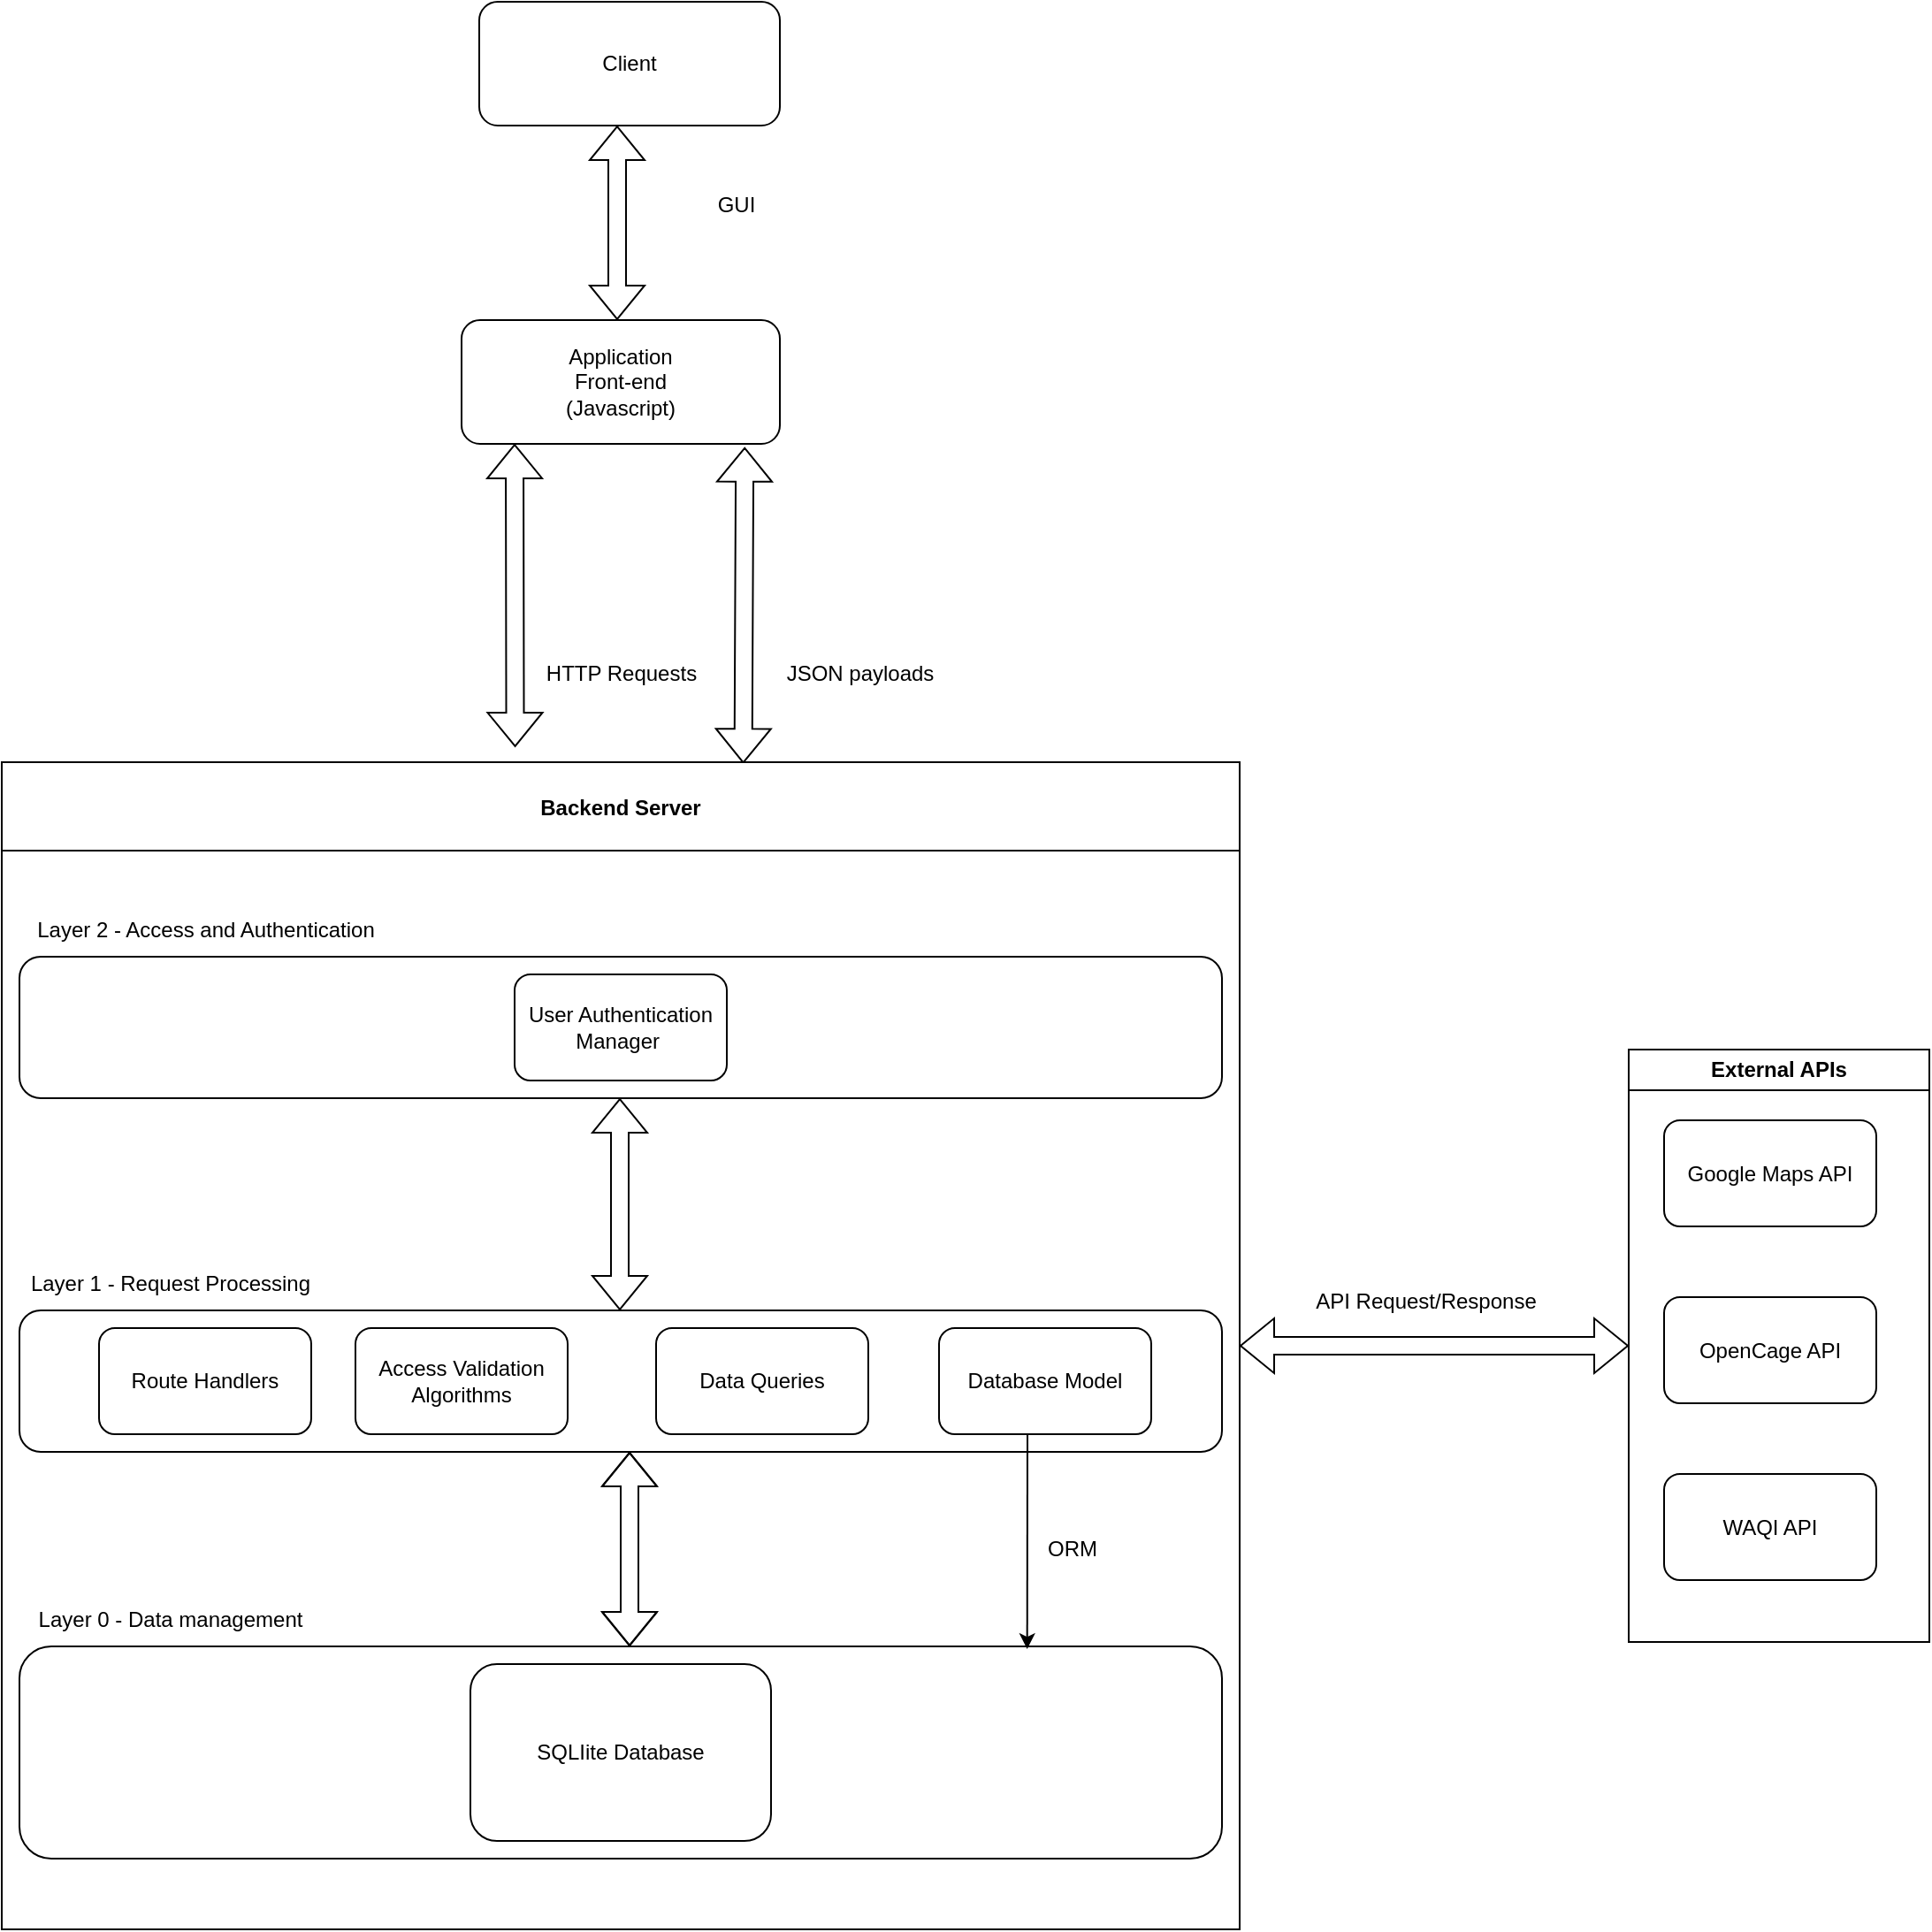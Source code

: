 <mxfile version="24.4.4" type="device">
  <diagram name="Page-1" id="l4NAzQf3xxqVbW3p7KGq">
    <mxGraphModel dx="1802" dy="810" grid="1" gridSize="10" guides="1" tooltips="1" connect="1" arrows="1" fold="1" page="1" pageScale="1" pageWidth="850" pageHeight="1100" math="0" shadow="0">
      <root>
        <mxCell id="0" />
        <mxCell id="1" parent="0" />
        <mxCell id="Z3_i2NRccKrf3r-lC7WM-1" value="Client" style="rounded=1;whiteSpace=wrap;html=1;" parent="1" vertex="1">
          <mxGeometry x="540" y="280" width="170" height="70" as="geometry" />
        </mxCell>
        <mxCell id="Z3_i2NRccKrf3r-lC7WM-4" value="&lt;div&gt;Application&lt;/div&gt;&lt;div&gt;Front-end&lt;/div&gt;&lt;div&gt;(Javascript)&lt;/div&gt;" style="rounded=1;whiteSpace=wrap;html=1;" parent="1" vertex="1">
          <mxGeometry x="530" y="460" width="180" height="70" as="geometry" />
        </mxCell>
        <mxCell id="Z3_i2NRccKrf3r-lC7WM-9" value="GUI" style="text;html=1;align=center;verticalAlign=middle;resizable=0;points=[];autosize=1;strokeColor=none;fillColor=none;" parent="1" vertex="1">
          <mxGeometry x="665" y="380" width="40" height="30" as="geometry" />
        </mxCell>
        <mxCell id="Z3_i2NRccKrf3r-lC7WM-11" value="" style="shape=flexArrow;endArrow=classic;startArrow=classic;html=1;rounded=0;entryX=0.099;entryY=0.025;entryDx=0;entryDy=0;entryPerimeter=0;" parent="1" edge="1">
          <mxGeometry width="100" height="100" relative="1" as="geometry">
            <mxPoint x="560" y="530" as="sourcePoint" />
            <mxPoint x="560.29" y="701.5" as="targetPoint" />
          </mxGeometry>
        </mxCell>
        <mxCell id="Z3_i2NRccKrf3r-lC7WM-12" value="" style="shape=flexArrow;endArrow=classic;startArrow=classic;html=1;rounded=0;entryX=0.599;entryY=0.001;entryDx=0;entryDy=0;entryPerimeter=0;" parent="1" target="Z3_i2NRccKrf3r-lC7WM-21" edge="1">
          <mxGeometry width="100" height="100" relative="1" as="geometry">
            <mxPoint x="690.11" y="531.86" as="sourcePoint" />
            <mxPoint x="690.0" y="700.0" as="targetPoint" />
          </mxGeometry>
        </mxCell>
        <mxCell id="Z3_i2NRccKrf3r-lC7WM-15" value="" style="shape=flexArrow;endArrow=classic;startArrow=classic;html=1;rounded=0;" parent="1" edge="1">
          <mxGeometry width="100" height="100" relative="1" as="geometry">
            <mxPoint x="618" y="350" as="sourcePoint" />
            <mxPoint x="618" y="460" as="targetPoint" />
          </mxGeometry>
        </mxCell>
        <mxCell id="Z3_i2NRccKrf3r-lC7WM-21" value="Backend Server" style="swimlane;startSize=50;" parent="1" vertex="1">
          <mxGeometry x="270" y="710" width="700" height="660" as="geometry" />
        </mxCell>
        <mxCell id="Z3_i2NRccKrf3r-lC7WM-22" value="" style="rounded=1;whiteSpace=wrap;html=1;" parent="Z3_i2NRccKrf3r-lC7WM-21" vertex="1">
          <mxGeometry x="10" y="310" width="680" height="80" as="geometry" />
        </mxCell>
        <mxCell id="Z3_i2NRccKrf3r-lC7WM-24" value="Layer 1 - Request Processing" style="text;html=1;align=center;verticalAlign=middle;resizable=0;points=[];autosize=1;strokeColor=none;fillColor=none;" parent="Z3_i2NRccKrf3r-lC7WM-21" vertex="1">
          <mxGeometry x="5" y="280" width="180" height="30" as="geometry" />
        </mxCell>
        <mxCell id="Z3_i2NRccKrf3r-lC7WM-34" value="" style="rounded=1;whiteSpace=wrap;html=1;" parent="Z3_i2NRccKrf3r-lC7WM-21" vertex="1">
          <mxGeometry x="10" y="500" width="680" height="120" as="geometry" />
        </mxCell>
        <mxCell id="Z3_i2NRccKrf3r-lC7WM-35" value="Layer 0 - Data management" style="text;html=1;align=center;verticalAlign=middle;resizable=0;points=[];autosize=1;strokeColor=none;fillColor=none;" parent="Z3_i2NRccKrf3r-lC7WM-21" vertex="1">
          <mxGeometry x="10" y="470" width="170" height="30" as="geometry" />
        </mxCell>
        <mxCell id="Z3_i2NRccKrf3r-lC7WM-39" value="SQLIite Database" style="rounded=1;whiteSpace=wrap;html=1;" parent="Z3_i2NRccKrf3r-lC7WM-21" vertex="1">
          <mxGeometry x="265" y="510" width="170" height="100" as="geometry" />
        </mxCell>
        <mxCell id="z-bUKT2Ltz4evnfIo-Ii-3" value="Access Validation Algorithms" style="rounded=1;whiteSpace=wrap;html=1;" vertex="1" parent="Z3_i2NRccKrf3r-lC7WM-21">
          <mxGeometry x="200" y="320" width="120" height="60" as="geometry" />
        </mxCell>
        <mxCell id="z-bUKT2Ltz4evnfIo-Ii-4" value="Route Handlers" style="rounded=1;whiteSpace=wrap;html=1;" vertex="1" parent="Z3_i2NRccKrf3r-lC7WM-21">
          <mxGeometry x="55" y="320" width="120" height="60" as="geometry" />
        </mxCell>
        <mxCell id="z-bUKT2Ltz4evnfIo-Ii-5" value="" style="rounded=1;whiteSpace=wrap;html=1;" vertex="1" parent="Z3_i2NRccKrf3r-lC7WM-21">
          <mxGeometry x="10" y="110" width="680" height="80" as="geometry" />
        </mxCell>
        <mxCell id="z-bUKT2Ltz4evnfIo-Ii-6" value="Layer 2 - Access and Authentication" style="text;html=1;align=center;verticalAlign=middle;resizable=0;points=[];autosize=1;strokeColor=none;fillColor=none;" vertex="1" parent="Z3_i2NRccKrf3r-lC7WM-21">
          <mxGeometry x="10" y="80" width="210" height="30" as="geometry" />
        </mxCell>
        <mxCell id="z-bUKT2Ltz4evnfIo-Ii-8" value="" style="shape=flexArrow;endArrow=classic;startArrow=classic;html=1;rounded=0;" edge="1" parent="Z3_i2NRccKrf3r-lC7WM-21">
          <mxGeometry width="100" height="100" relative="1" as="geometry">
            <mxPoint x="349.5" y="190" as="sourcePoint" />
            <mxPoint x="349.5" y="310" as="targetPoint" />
          </mxGeometry>
        </mxCell>
        <mxCell id="z-bUKT2Ltz4evnfIo-Ii-10" value="&lt;div&gt;Database Model&lt;/div&gt;" style="rounded=1;whiteSpace=wrap;html=1;" vertex="1" parent="Z3_i2NRccKrf3r-lC7WM-21">
          <mxGeometry x="530" y="320" width="120" height="60" as="geometry" />
        </mxCell>
        <mxCell id="z-bUKT2Ltz4evnfIo-Ii-17" value="User Authentication Manager&amp;nbsp;" style="rounded=1;whiteSpace=wrap;html=1;" vertex="1" parent="Z3_i2NRccKrf3r-lC7WM-21">
          <mxGeometry x="290" y="120" width="120" height="60" as="geometry" />
        </mxCell>
        <mxCell id="z-bUKT2Ltz4evnfIo-Ii-20" value="" style="shape=flexArrow;endArrow=classic;startArrow=classic;html=1;rounded=0;entryX=0.5;entryY=1;entryDx=0;entryDy=0;exitX=0.5;exitY=0;exitDx=0;exitDy=0;" edge="1" parent="Z3_i2NRccKrf3r-lC7WM-21">
          <mxGeometry width="100" height="100" relative="1" as="geometry">
            <mxPoint x="355" y="500" as="sourcePoint" />
            <mxPoint x="355" y="390" as="targetPoint" />
            <Array as="points">
              <mxPoint x="355" y="450" />
            </Array>
          </mxGeometry>
        </mxCell>
        <mxCell id="z-bUKT2Ltz4evnfIo-Ii-24" value="" style="endArrow=classic;html=1;rounded=0;entryX=0.838;entryY=0.013;entryDx=0;entryDy=0;entryPerimeter=0;" edge="1" parent="Z3_i2NRccKrf3r-lC7WM-21" target="Z3_i2NRccKrf3r-lC7WM-34">
          <mxGeometry width="50" height="50" relative="1" as="geometry">
            <mxPoint x="580" y="380" as="sourcePoint" />
            <mxPoint x="500" y="490" as="targetPoint" />
          </mxGeometry>
        </mxCell>
        <mxCell id="z-bUKT2Ltz4evnfIo-Ii-25" value="ORM" style="text;html=1;align=center;verticalAlign=middle;resizable=0;points=[];autosize=1;strokeColor=none;fillColor=none;" vertex="1" parent="Z3_i2NRccKrf3r-lC7WM-21">
          <mxGeometry x="580" y="430" width="50" height="30" as="geometry" />
        </mxCell>
        <mxCell id="z-bUKT2Ltz4evnfIo-Ii-30" value="Data Queries" style="rounded=1;whiteSpace=wrap;html=1;" vertex="1" parent="Z3_i2NRccKrf3r-lC7WM-21">
          <mxGeometry x="370" y="320" width="120" height="60" as="geometry" />
        </mxCell>
        <mxCell id="z-bUKT2Ltz4evnfIo-Ii-13" value="External APIs" style="swimlane;whiteSpace=wrap;html=1;" vertex="1" parent="1">
          <mxGeometry x="1190" y="872.5" width="170" height="335" as="geometry" />
        </mxCell>
        <mxCell id="z-bUKT2Ltz4evnfIo-Ii-14" value="Google Maps API" style="rounded=1;whiteSpace=wrap;html=1;" vertex="1" parent="z-bUKT2Ltz4evnfIo-Ii-13">
          <mxGeometry x="20" y="40" width="120" height="60" as="geometry" />
        </mxCell>
        <mxCell id="z-bUKT2Ltz4evnfIo-Ii-15" value="OpenCage API" style="rounded=1;whiteSpace=wrap;html=1;" vertex="1" parent="z-bUKT2Ltz4evnfIo-Ii-13">
          <mxGeometry x="20" y="140" width="120" height="60" as="geometry" />
        </mxCell>
        <mxCell id="z-bUKT2Ltz4evnfIo-Ii-16" value="WAQI API" style="rounded=1;whiteSpace=wrap;html=1;" vertex="1" parent="z-bUKT2Ltz4evnfIo-Ii-13">
          <mxGeometry x="20" y="240" width="120" height="60" as="geometry" />
        </mxCell>
        <mxCell id="z-bUKT2Ltz4evnfIo-Ii-26" value="" style="shape=flexArrow;endArrow=classic;startArrow=classic;html=1;rounded=0;entryX=0;entryY=0.5;entryDx=0;entryDy=0;exitX=1;exitY=0.5;exitDx=0;exitDy=0;" edge="1" parent="1" source="Z3_i2NRccKrf3r-lC7WM-21" target="z-bUKT2Ltz4evnfIo-Ii-13">
          <mxGeometry width="100" height="100" relative="1" as="geometry">
            <mxPoint x="870" y="1180" as="sourcePoint" />
            <mxPoint x="970" y="1080" as="targetPoint" />
          </mxGeometry>
        </mxCell>
        <mxCell id="z-bUKT2Ltz4evnfIo-Ii-27" value="API Request/Response" style="text;html=1;align=center;verticalAlign=middle;resizable=0;points=[];autosize=1;strokeColor=none;fillColor=none;" vertex="1" parent="1">
          <mxGeometry x="1000" y="1000" width="150" height="30" as="geometry" />
        </mxCell>
        <mxCell id="z-bUKT2Ltz4evnfIo-Ii-28" value="HTTP Requests" style="text;html=1;align=center;verticalAlign=middle;resizable=0;points=[];autosize=1;strokeColor=none;fillColor=none;" vertex="1" parent="1">
          <mxGeometry x="565" y="645" width="110" height="30" as="geometry" />
        </mxCell>
        <mxCell id="z-bUKT2Ltz4evnfIo-Ii-29" value="JSON payloads" style="text;html=1;align=center;verticalAlign=middle;resizable=0;points=[];autosize=1;strokeColor=none;fillColor=none;" vertex="1" parent="1">
          <mxGeometry x="700" y="645" width="110" height="30" as="geometry" />
        </mxCell>
      </root>
    </mxGraphModel>
  </diagram>
</mxfile>
